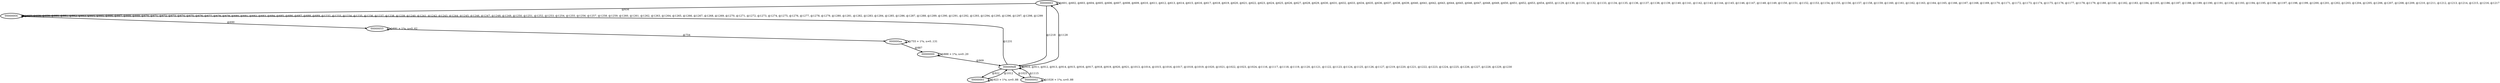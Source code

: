 digraph G {
        node [style=rounded, penwidth=3, fontsize=20, shape=oval];
        "00000003" -> "00000003" [label="@601, @602, @603, @604, @605, @606, @607, @608, @609, @610, @611, @612, @613, @614, @615, @616, @617, @618, @619, @620, @621, @622, @623, @624, @625, @626, @627, @628, @629, @630, @631, @632, @633, @634, @635, @636, @637, @638, @639, @640, @641, @642, @643, @644, @645, @646, @647, @648, @649, @650, @651, @652, @653, @654, @655, @1129, @1130, @1131, @1132, @1133, @1134, @1135, @1136, @1137, @1138, @1139, @1140, @1141, @1142, @1143, @1144, @1145, @1146, @1147, @1148, @1149, @1150, @1151, @1152, @1153, @1154, @1155, @1156, @1157, @1158, @1159, @1160, @1161, @1162, @1163, @1164, @1165, @1166, @1167, @1168, @1169, @1170, @1171, @1172, @1173, @1174, @1175, @1176, @1177, @1178, @1179, @1180, @1181, @1182, @1183, @1184, @1185, @1186, @1187, @1188, @1189, @1190, @1191, @1192, @1193, @1194, @1195, @1196, @1197, @1198, @1199, @1200, @1201, @1202, @1203, @1204, @1205, @1206, @1207, @1208, @1209, @1210, @1211, @1212, @1213, @1214, @1215, @1216, @1217", color=black,arrowsize=1,style=bold,penwidth=3,fontsize=20];
"00000003" -> "00000004" [label="@656", color=black,arrowsize=1,style=bold,penwidth=3,fontsize=20];
"00000004" -> "00000004" [label="@657, @658, @659, @660, @661, @662, @663, @664, @665, @666, @667, @668, @669, @670, @671, @672, @673, @674, @675, @676, @677, @678, @679, @680, @681, @682, @683, @684, @685, @686, @687, @688, @689, @1232, @1233, @1234, @1235, @1236, @1237, @1238, @1239, @1240, @1241, @1242, @1243, @1244, @1245, @1246, @1247, @1248, @1249, @1250, @1251, @1252, @1253, @1254, @1255, @1256, @1257, @1258, @1259, @1260, @1261, @1262, @1263, @1264, @1265, @1266, @1267, @1268, @1269, @1270, @1271, @1272, @1273, @1274, @1275, @1276, @1277, @1278, @1279, @1280, @1281, @1282, @1283, @1284, @1285, @1286, @1287, @1288, @1289, @1290, @1291, @1292, @1293, @1294, @1295, @1296, @1297, @1298, @1299", color=black,arrowsize=1,style=bold,penwidth=3,fontsize=20];
"00000004" -> "00000055" [label="@690", color=black,arrowsize=1,style=bold,penwidth=3,fontsize=20];
"00000055" -> "00000055" [label="@691 + 1*n, n=0..62", color=black,arrowsize=1,style=bold,penwidth=3,fontsize=20];
"00000055" -> "000000aa" [label="@754", color=black,arrowsize=1,style=bold,penwidth=3,fontsize=20];
"000000aa" -> "000000aa" [label="@755 + 1*n, n=0..131", color=black,arrowsize=1,style=bold,penwidth=3,fontsize=20];
"000000aa" -> "00000000" [label="@887", color=black,arrowsize=1,style=bold,penwidth=3,fontsize=20];
"00000000" -> "00000000" [label="@888 + 1*n, n=0..20", color=black,arrowsize=1,style=bold,penwidth=3,fontsize=20];
"00000000" -> "000009d8" [label="@909", color=black,arrowsize=1,style=bold,penwidth=3,fontsize=20];
"000009d8" -> "000009d8" [label="@910, @911, @912, @913, @914, @915, @916, @917, @918, @919, @920, @921, @1013, @1014, @1015, @1016, @1017, @1018, @1019, @1020, @1021, @1022, @1023, @1024, @1116, @1117, @1118, @1119, @1120, @1121, @1122, @1123, @1124, @1125, @1126, @1127, @1219, @1220, @1221, @1222, @1223, @1224, @1225, @1226, @1227, @1228, @1229, @1230", color=black,arrowsize=1,style=bold,penwidth=3,fontsize=20];
"000009d8" -> "00000001" [label="@922", color=black,arrowsize=1,style=bold,penwidth=3,fontsize=20];
"00000001" -> "00000001" [label="@923 + 1*n, n=0..88", color=black,arrowsize=1,style=bold,penwidth=3,fontsize=20];
"00000001" -> "000009d8" [label="@1012", color=black,arrowsize=1,style=bold,penwidth=3,fontsize=20];
"000009d8" -> "00000002" [label="@1025", color=black,arrowsize=1,style=bold,penwidth=3,fontsize=20];
"00000002" -> "00000002" [label="@1026 + 1*n, n=0..88", color=black,arrowsize=1,style=bold,penwidth=3,fontsize=20];
"00000002" -> "000009d8" [label="@1115", color=black,arrowsize=1,style=bold,penwidth=3,fontsize=20];
"000009d8" -> "00000003" [label="@1128", color=black,arrowsize=1,style=bold,penwidth=3,fontsize=20];
"00000003" -> "000009d8" [label="@1218", color=black,arrowsize=1,style=bold,penwidth=3,fontsize=20];
"000009d8" -> "00000004" [label="@1231", color=black,arrowsize=1,style=bold,penwidth=3,fontsize=20];
}
